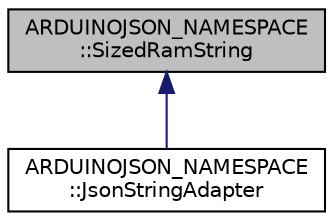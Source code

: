digraph "ARDUINOJSON_NAMESPACE::SizedRamString"
{
 // LATEX_PDF_SIZE
  edge [fontname="Helvetica",fontsize="10",labelfontname="Helvetica",labelfontsize="10"];
  node [fontname="Helvetica",fontsize="10",shape=record];
  Node1 [label="ARDUINOJSON_NAMESPACE\l::SizedRamString",height=0.2,width=0.4,color="black", fillcolor="grey75", style="filled", fontcolor="black",tooltip=" "];
  Node1 -> Node2 [dir="back",color="midnightblue",fontsize="10",style="solid"];
  Node2 [label="ARDUINOJSON_NAMESPACE\l::JsonStringAdapter",height=0.2,width=0.4,color="black", fillcolor="white", style="filled",URL="$classARDUINOJSON__NAMESPACE_1_1JsonStringAdapter.html",tooltip=" "];
}
